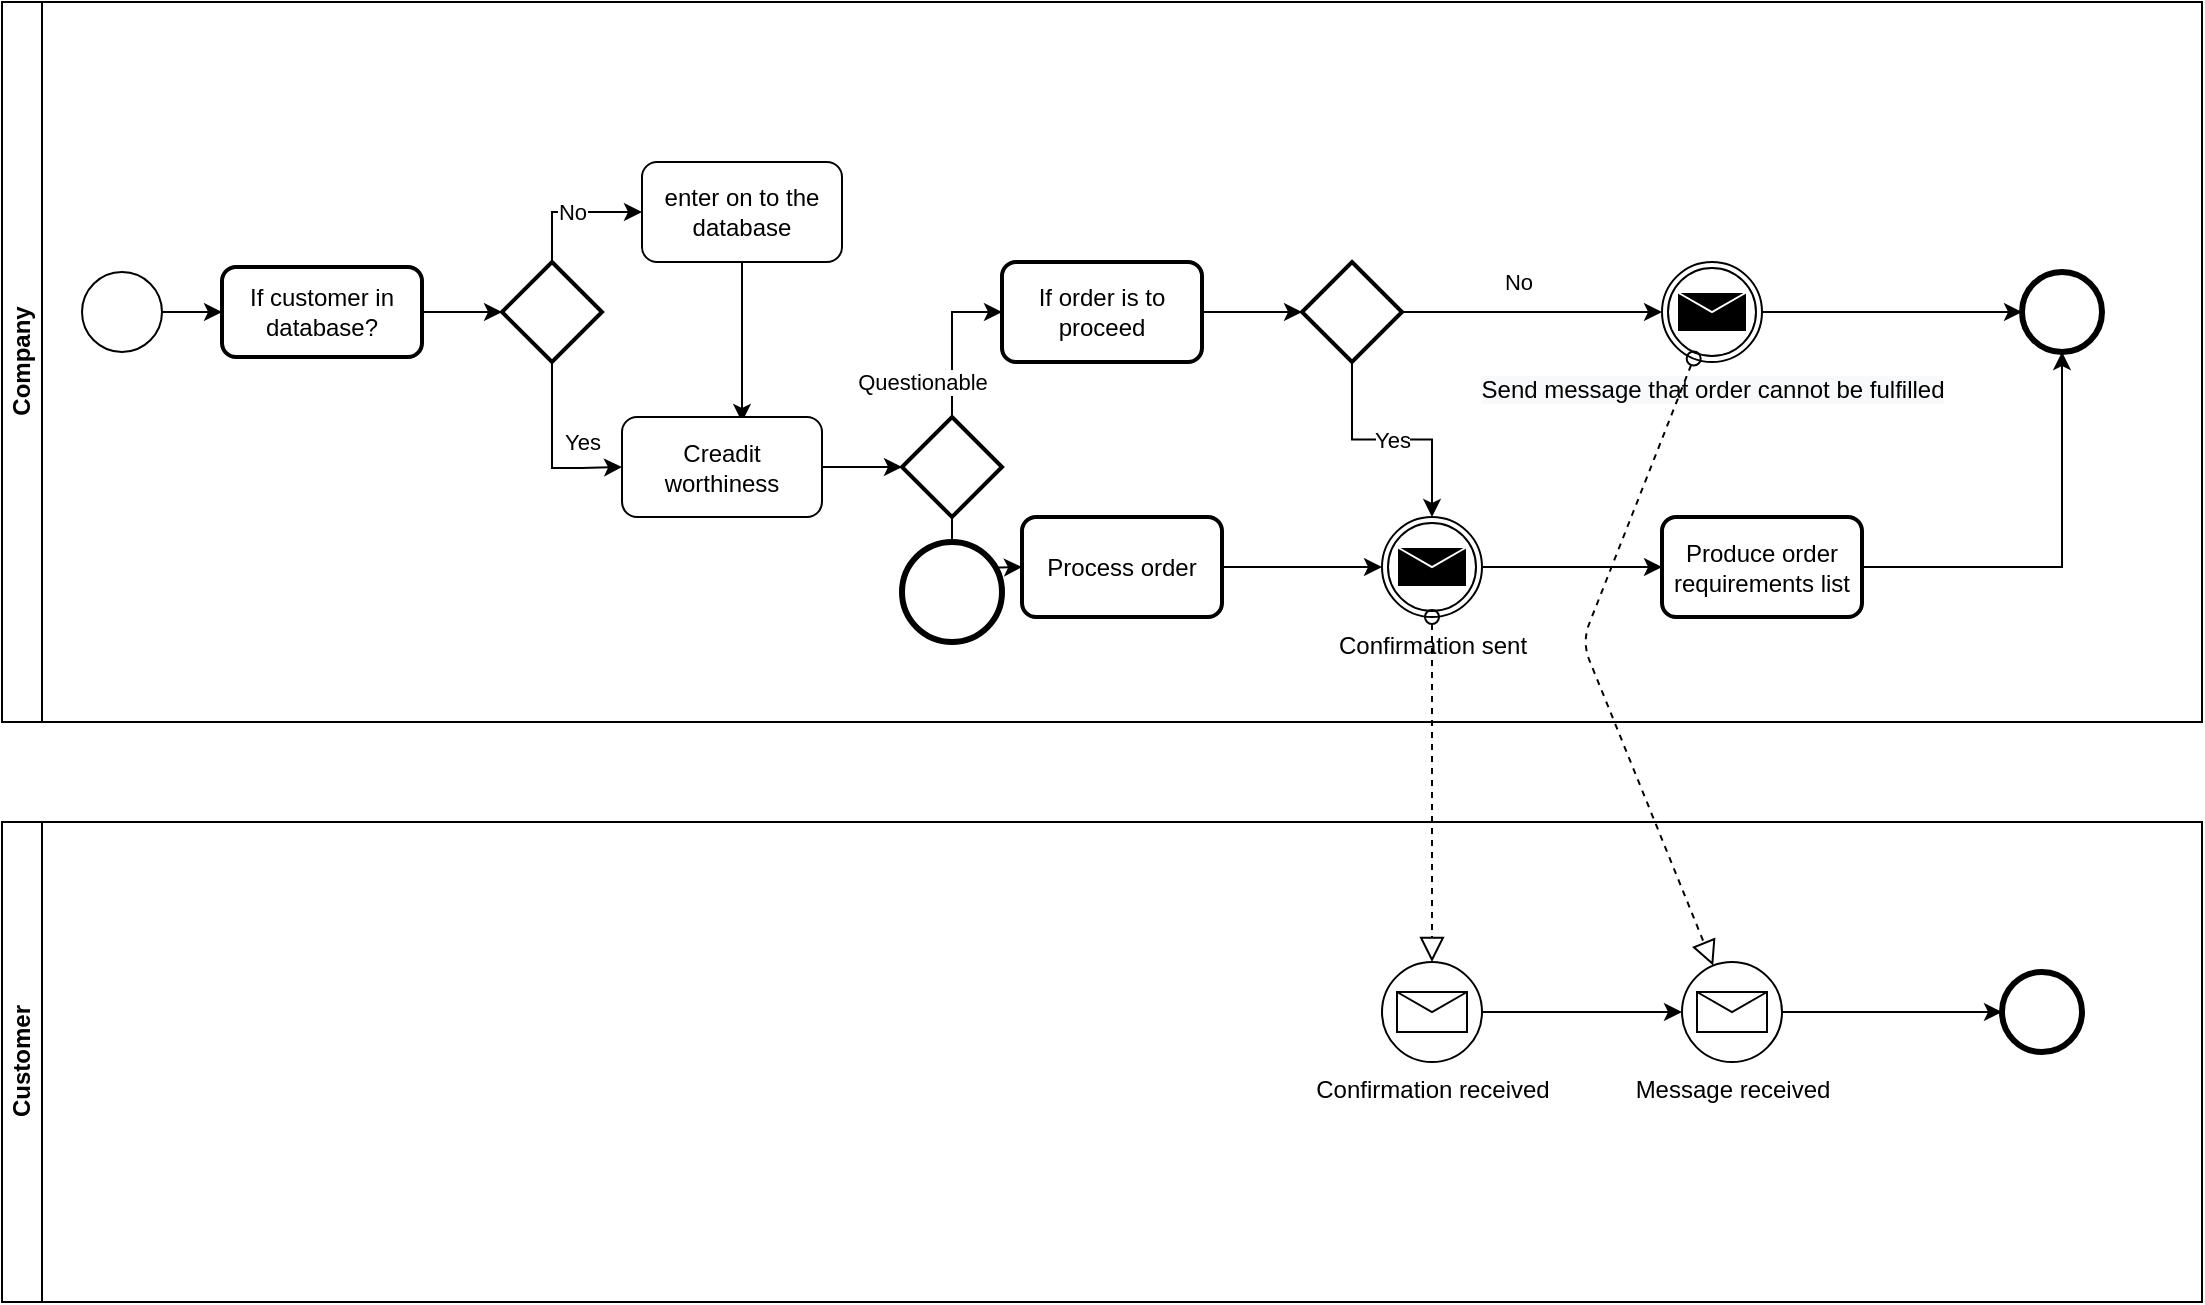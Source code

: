 <mxfile version="13.8.1" type="github">
  <diagram id="C5RBs43oDa-KdzZeNtuy" name="Page-1">
    <mxGraphModel dx="2249" dy="794" grid="1" gridSize="10" guides="1" tooltips="1" connect="1" arrows="1" fold="1" page="1" pageScale="1" pageWidth="827" pageHeight="1169" math="0" shadow="0">
      <root>
        <mxCell id="WIyWlLk6GJQsqaUBKTNV-0" />
        <mxCell id="WIyWlLk6GJQsqaUBKTNV-1" parent="WIyWlLk6GJQsqaUBKTNV-0" />
        <mxCell id="D8FNYwvXqDfQ5iBi4eCD-9" value="No" style="edgeStyle=orthogonalEdgeStyle;rounded=0;orthogonalLoop=1;jettySize=auto;html=1;entryX=0;entryY=0.5;entryDx=0;entryDy=0;" parent="WIyWlLk6GJQsqaUBKTNV-1" source="dr_eGFU53ikKN1Gfr4Bc-11" target="D8FNYwvXqDfQ5iBi4eCD-6" edge="1">
          <mxGeometry relative="1" as="geometry">
            <Array as="points">
              <mxPoint x="245" y="315" />
            </Array>
          </mxGeometry>
        </mxCell>
        <mxCell id="D8FNYwvXqDfQ5iBi4eCD-11" value="Yes" style="edgeStyle=orthogonalEdgeStyle;rounded=0;orthogonalLoop=1;jettySize=auto;html=1;entryX=0;entryY=0.5;entryDx=0;entryDy=0;" parent="WIyWlLk6GJQsqaUBKTNV-1" source="dr_eGFU53ikKN1Gfr4Bc-11" target="D8FNYwvXqDfQ5iBi4eCD-10" edge="1">
          <mxGeometry x="0.545" y="13" relative="1" as="geometry">
            <Array as="points">
              <mxPoint x="245" y="443" />
              <mxPoint x="260" y="443" />
            </Array>
            <mxPoint as="offset" />
          </mxGeometry>
        </mxCell>
        <mxCell id="dr_eGFU53ikKN1Gfr4Bc-11" value="" style="strokeWidth=2;html=1;shape=mxgraph.flowchart.decision;whiteSpace=wrap;" parent="WIyWlLk6GJQsqaUBKTNV-1" vertex="1">
          <mxGeometry x="220" y="340" width="50" height="50" as="geometry" />
        </mxCell>
        <mxCell id="ru7FEsAcvSoQa1bK1Z1L-4" style="edgeStyle=orthogonalEdgeStyle;rounded=0;orthogonalLoop=1;jettySize=auto;html=1;entryX=0;entryY=0.5;entryDx=0;entryDy=0;" edge="1" parent="WIyWlLk6GJQsqaUBKTNV-1" source="dr_eGFU53ikKN1Gfr4Bc-22" target="ru7FEsAcvSoQa1bK1Z1L-7">
          <mxGeometry relative="1" as="geometry">
            <mxPoint x="630" y="493" as="targetPoint" />
          </mxGeometry>
        </mxCell>
        <mxCell id="dr_eGFU53ikKN1Gfr4Bc-22" value="Process order" style="rounded=1;whiteSpace=wrap;html=1;absoluteArcSize=1;arcSize=14;strokeWidth=2;" parent="WIyWlLk6GJQsqaUBKTNV-1" vertex="1">
          <mxGeometry x="480" y="467.5" width="100" height="50" as="geometry" />
        </mxCell>
        <mxCell id="D8FNYwvXqDfQ5iBi4eCD-2" style="edgeStyle=orthogonalEdgeStyle;rounded=0;orthogonalLoop=1;jettySize=auto;html=1;entryX=0;entryY=0.5;entryDx=0;entryDy=0;entryPerimeter=0;" parent="WIyWlLk6GJQsqaUBKTNV-1" source="dr_eGFU53ikKN1Gfr4Bc-26" target="dr_eGFU53ikKN1Gfr4Bc-11" edge="1">
          <mxGeometry relative="1" as="geometry" />
        </mxCell>
        <mxCell id="dr_eGFU53ikKN1Gfr4Bc-26" value="If customer in database?" style="rounded=1;whiteSpace=wrap;html=1;absoluteArcSize=1;arcSize=14;strokeWidth=2;" parent="WIyWlLk6GJQsqaUBKTNV-1" vertex="1">
          <mxGeometry x="80" y="342.5" width="100" height="45" as="geometry" />
        </mxCell>
        <mxCell id="D8FNYwvXqDfQ5iBi4eCD-25" value="Questionable" style="edgeStyle=orthogonalEdgeStyle;rounded=0;orthogonalLoop=1;jettySize=auto;html=1;entryX=0;entryY=0.5;entryDx=0;entryDy=0;" parent="WIyWlLk6GJQsqaUBKTNV-1" source="dr_eGFU53ikKN1Gfr4Bc-32" target="dr_eGFU53ikKN1Gfr4Bc-38" edge="1">
          <mxGeometry x="-0.548" y="15" relative="1" as="geometry">
            <mxPoint as="offset" />
          </mxGeometry>
        </mxCell>
        <mxCell id="D8FNYwvXqDfQ5iBi4eCD-26" value="Positive" style="edgeStyle=orthogonalEdgeStyle;rounded=0;orthogonalLoop=1;jettySize=auto;html=1;entryX=0;entryY=0.5;entryDx=0;entryDy=0;" parent="WIyWlLk6GJQsqaUBKTNV-1" source="dr_eGFU53ikKN1Gfr4Bc-32" target="dr_eGFU53ikKN1Gfr4Bc-22" edge="1">
          <mxGeometry x="-0.157" y="-18" relative="1" as="geometry">
            <Array as="points">
              <mxPoint x="445" y="493" />
              <mxPoint x="460" y="493" />
            </Array>
            <mxPoint x="-5" y="-1" as="offset" />
          </mxGeometry>
        </mxCell>
        <mxCell id="dr_eGFU53ikKN1Gfr4Bc-32" value="" style="strokeWidth=2;html=1;shape=mxgraph.flowchart.decision;whiteSpace=wrap;" parent="WIyWlLk6GJQsqaUBKTNV-1" vertex="1">
          <mxGeometry x="420" y="417.5" width="50" height="50" as="geometry" />
        </mxCell>
        <mxCell id="D8FNYwvXqDfQ5iBi4eCD-28" style="edgeStyle=orthogonalEdgeStyle;rounded=0;orthogonalLoop=1;jettySize=auto;html=1;entryX=0;entryY=0.5;entryDx=0;entryDy=0;entryPerimeter=0;" parent="WIyWlLk6GJQsqaUBKTNV-1" source="dr_eGFU53ikKN1Gfr4Bc-38" target="dr_eGFU53ikKN1Gfr4Bc-44" edge="1">
          <mxGeometry relative="1" as="geometry" />
        </mxCell>
        <mxCell id="D8FNYwvXqDfQ5iBi4eCD-22" value="No" style="edgeStyle=orthogonalEdgeStyle;rounded=0;orthogonalLoop=1;jettySize=auto;html=1;entryX=0;entryY=0.5;entryDx=0;entryDy=0;" parent="WIyWlLk6GJQsqaUBKTNV-1" source="dr_eGFU53ikKN1Gfr4Bc-44" target="ru7FEsAcvSoQa1bK1Z1L-11" edge="1">
          <mxGeometry x="-0.111" y="15" relative="1" as="geometry">
            <mxPoint as="offset" />
            <mxPoint x="760" y="365" as="targetPoint" />
          </mxGeometry>
        </mxCell>
        <mxCell id="ru7FEsAcvSoQa1bK1Z1L-2" value="Yes" style="edgeStyle=orthogonalEdgeStyle;rounded=0;orthogonalLoop=1;jettySize=auto;html=1;entryX=0.5;entryY=0;entryDx=0;entryDy=0;" edge="1" parent="WIyWlLk6GJQsqaUBKTNV-1" source="dr_eGFU53ikKN1Gfr4Bc-44" target="ru7FEsAcvSoQa1bK1Z1L-7">
          <mxGeometry relative="1" as="geometry">
            <mxPoint x="685" y="467.5" as="targetPoint" />
          </mxGeometry>
        </mxCell>
        <mxCell id="dr_eGFU53ikKN1Gfr4Bc-44" value="" style="strokeWidth=2;html=1;shape=mxgraph.flowchart.decision;whiteSpace=wrap;" parent="WIyWlLk6GJQsqaUBKTNV-1" vertex="1">
          <mxGeometry x="620" y="340" width="50" height="50" as="geometry" />
        </mxCell>
        <mxCell id="D8FNYwvXqDfQ5iBi4eCD-21" style="edgeStyle=orthogonalEdgeStyle;rounded=0;orthogonalLoop=1;jettySize=auto;html=1;entryX=0;entryY=0.5;entryDx=0;entryDy=0;exitX=1;exitY=0.5;exitDx=0;exitDy=0;" parent="WIyWlLk6GJQsqaUBKTNV-1" source="ru7FEsAcvSoQa1bK1Z1L-11" target="D8FNYwvXqDfQ5iBi4eCD-19" edge="1">
          <mxGeometry relative="1" as="geometry">
            <mxPoint x="860" y="365" as="sourcePoint" />
          </mxGeometry>
        </mxCell>
        <mxCell id="D8FNYwvXqDfQ5iBi4eCD-20" style="edgeStyle=orthogonalEdgeStyle;rounded=0;orthogonalLoop=1;jettySize=auto;html=1;entryX=0.5;entryY=1;entryDx=0;entryDy=0;" parent="WIyWlLk6GJQsqaUBKTNV-1" source="dr_eGFU53ikKN1Gfr4Bc-54" target="D8FNYwvXqDfQ5iBi4eCD-19" edge="1">
          <mxGeometry relative="1" as="geometry" />
        </mxCell>
        <mxCell id="dr_eGFU53ikKN1Gfr4Bc-54" value="Produce order requirements&amp;nbsp;list" style="rounded=1;whiteSpace=wrap;html=1;absoluteArcSize=1;arcSize=14;strokeWidth=2;" parent="WIyWlLk6GJQsqaUBKTNV-1" vertex="1">
          <mxGeometry x="800" y="467.5" width="100" height="50" as="geometry" />
        </mxCell>
        <mxCell id="D8FNYwvXqDfQ5iBi4eCD-1" style="edgeStyle=orthogonalEdgeStyle;rounded=0;orthogonalLoop=1;jettySize=auto;html=1;entryX=0;entryY=0.5;entryDx=0;entryDy=0;" parent="WIyWlLk6GJQsqaUBKTNV-1" source="D8FNYwvXqDfQ5iBi4eCD-0" target="dr_eGFU53ikKN1Gfr4Bc-26" edge="1">
          <mxGeometry relative="1" as="geometry" />
        </mxCell>
        <mxCell id="D8FNYwvXqDfQ5iBi4eCD-0" value="" style="shape=mxgraph.bpmn.shape;html=1;verticalLabelPosition=bottom;labelBackgroundColor=#ffffff;verticalAlign=top;align=center;perimeter=ellipsePerimeter;outlineConnect=0;outline=standard;symbol=general;" parent="WIyWlLk6GJQsqaUBKTNV-1" vertex="1">
          <mxGeometry x="10" y="345" width="40" height="40" as="geometry" />
        </mxCell>
        <mxCell id="D8FNYwvXqDfQ5iBi4eCD-29" style="edgeStyle=orthogonalEdgeStyle;rounded=0;orthogonalLoop=1;jettySize=auto;html=1;entryX=0.6;entryY=0.05;entryDx=0;entryDy=0;entryPerimeter=0;" parent="WIyWlLk6GJQsqaUBKTNV-1" source="D8FNYwvXqDfQ5iBi4eCD-6" target="D8FNYwvXqDfQ5iBi4eCD-10" edge="1">
          <mxGeometry relative="1" as="geometry" />
        </mxCell>
        <mxCell id="D8FNYwvXqDfQ5iBi4eCD-6" value="enter on to the database" style="shape=ext;rounded=1;html=1;whiteSpace=wrap;" parent="WIyWlLk6GJQsqaUBKTNV-1" vertex="1">
          <mxGeometry x="290" y="290" width="100" height="50" as="geometry" />
        </mxCell>
        <mxCell id="D8FNYwvXqDfQ5iBi4eCD-24" style="edgeStyle=orthogonalEdgeStyle;rounded=0;orthogonalLoop=1;jettySize=auto;html=1;entryX=0;entryY=0.5;entryDx=0;entryDy=0;entryPerimeter=0;" parent="WIyWlLk6GJQsqaUBKTNV-1" source="D8FNYwvXqDfQ5iBi4eCD-10" target="dr_eGFU53ikKN1Gfr4Bc-32" edge="1">
          <mxGeometry relative="1" as="geometry" />
        </mxCell>
        <mxCell id="D8FNYwvXqDfQ5iBi4eCD-10" value="Creadit worthiness" style="shape=ext;rounded=1;html=1;whiteSpace=wrap;" parent="WIyWlLk6GJQsqaUBKTNV-1" vertex="1">
          <mxGeometry x="280" y="417.5" width="100" height="50" as="geometry" />
        </mxCell>
        <mxCell id="D8FNYwvXqDfQ5iBi4eCD-19" value="" style="shape=mxgraph.bpmn.shape;html=1;verticalLabelPosition=bottom;labelBackgroundColor=#ffffff;verticalAlign=top;align=center;perimeter=ellipsePerimeter;outlineConnect=0;outline=end;symbol=general;" parent="WIyWlLk6GJQsqaUBKTNV-1" vertex="1">
          <mxGeometry x="980" y="345" width="40" height="40" as="geometry" />
        </mxCell>
        <mxCell id="D8FNYwvXqDfQ5iBi4eCD-31" value="Company" style="swimlane;html=1;horizontal=0;startSize=20;" parent="WIyWlLk6GJQsqaUBKTNV-1" vertex="1">
          <mxGeometry x="-30" y="210" width="1100" height="360" as="geometry" />
        </mxCell>
        <mxCell id="dr_eGFU53ikKN1Gfr4Bc-38" value="If order is to proceed" style="rounded=1;whiteSpace=wrap;html=1;absoluteArcSize=1;arcSize=14;strokeWidth=2;" parent="D8FNYwvXqDfQ5iBi4eCD-31" vertex="1">
          <mxGeometry x="500" y="130" width="100" height="50" as="geometry" />
        </mxCell>
        <mxCell id="ru7FEsAcvSoQa1bK1Z1L-7" value="Confirmation sent" style="shape=mxgraph.bpmn.shape;html=1;verticalLabelPosition=bottom;labelBackgroundColor=#ffffff;verticalAlign=top;align=center;perimeter=ellipsePerimeter;outlineConnect=0;outline=throwing;symbol=message;" vertex="1" parent="D8FNYwvXqDfQ5iBi4eCD-31">
          <mxGeometry x="690" y="257.5" width="50" height="50" as="geometry" />
        </mxCell>
        <mxCell id="ru7FEsAcvSoQa1bK1Z1L-11" value="&lt;span style=&quot;background-color: rgb(248 , 249 , 250)&quot;&gt;Send message that order cannot be fulfilled&lt;/span&gt;" style="shape=mxgraph.bpmn.shape;html=1;verticalLabelPosition=bottom;labelBackgroundColor=#ffffff;verticalAlign=top;align=center;perimeter=ellipsePerimeter;outlineConnect=0;outline=throwing;symbol=message;" vertex="1" parent="D8FNYwvXqDfQ5iBi4eCD-31">
          <mxGeometry x="830" y="130" width="50" height="50" as="geometry" />
        </mxCell>
        <mxCell id="ru7FEsAcvSoQa1bK1Z1L-0" value="Customer" style="swimlane;html=1;horizontal=0;startSize=20;" vertex="1" parent="WIyWlLk6GJQsqaUBKTNV-1">
          <mxGeometry x="-30" y="620" width="1100" height="240" as="geometry" />
        </mxCell>
        <mxCell id="ru7FEsAcvSoQa1bK1Z1L-15" style="edgeStyle=orthogonalEdgeStyle;rounded=0;orthogonalLoop=1;jettySize=auto;html=1;entryX=0;entryY=0.5;entryDx=0;entryDy=0;" edge="1" parent="ru7FEsAcvSoQa1bK1Z1L-0" source="ru7FEsAcvSoQa1bK1Z1L-9" target="ru7FEsAcvSoQa1bK1Z1L-13">
          <mxGeometry relative="1" as="geometry" />
        </mxCell>
        <mxCell id="ru7FEsAcvSoQa1bK1Z1L-9" value="Confirmation received" style="shape=mxgraph.bpmn.shape;html=1;verticalLabelPosition=bottom;labelBackgroundColor=#ffffff;verticalAlign=top;align=center;perimeter=ellipsePerimeter;outlineConnect=0;outline=standard;symbol=message;" vertex="1" parent="ru7FEsAcvSoQa1bK1Z1L-0">
          <mxGeometry x="690" y="70" width="50" height="50" as="geometry" />
        </mxCell>
        <mxCell id="ru7FEsAcvSoQa1bK1Z1L-18" style="edgeStyle=orthogonalEdgeStyle;rounded=0;orthogonalLoop=1;jettySize=auto;html=1;entryX=0;entryY=0.5;entryDx=0;entryDy=0;" edge="1" parent="ru7FEsAcvSoQa1bK1Z1L-0" source="ru7FEsAcvSoQa1bK1Z1L-13" target="ru7FEsAcvSoQa1bK1Z1L-17">
          <mxGeometry relative="1" as="geometry" />
        </mxCell>
        <mxCell id="ru7FEsAcvSoQa1bK1Z1L-13" value="Message received" style="shape=mxgraph.bpmn.shape;html=1;verticalLabelPosition=bottom;labelBackgroundColor=#ffffff;verticalAlign=top;align=center;perimeter=ellipsePerimeter;outlineConnect=0;outline=standard;symbol=message;" vertex="1" parent="ru7FEsAcvSoQa1bK1Z1L-0">
          <mxGeometry x="840" y="70" width="50" height="50" as="geometry" />
        </mxCell>
        <mxCell id="ru7FEsAcvSoQa1bK1Z1L-17" value="" style="shape=mxgraph.bpmn.shape;html=1;verticalLabelPosition=bottom;labelBackgroundColor=#ffffff;verticalAlign=top;align=center;perimeter=ellipsePerimeter;outlineConnect=0;outline=end;symbol=general;" vertex="1" parent="ru7FEsAcvSoQa1bK1Z1L-0">
          <mxGeometry x="1000" y="75" width="40" height="40" as="geometry" />
        </mxCell>
        <mxCell id="ru7FEsAcvSoQa1bK1Z1L-5" style="edgeStyle=orthogonalEdgeStyle;rounded=0;orthogonalLoop=1;jettySize=auto;html=1;" edge="1" parent="WIyWlLk6GJQsqaUBKTNV-1" source="ru7FEsAcvSoQa1bK1Z1L-7">
          <mxGeometry relative="1" as="geometry">
            <mxPoint x="800" y="492.5" as="targetPoint" />
            <mxPoint x="710" y="492.5" as="sourcePoint" />
          </mxGeometry>
        </mxCell>
        <mxCell id="ru7FEsAcvSoQa1bK1Z1L-10" value="" style="startArrow=oval;startFill=0;startSize=7;endArrow=block;endFill=0;endSize=10;dashed=1;html=1;entryX=0.5;entryY=0;entryDx=0;entryDy=0;" edge="1" parent="WIyWlLk6GJQsqaUBKTNV-1" source="ru7FEsAcvSoQa1bK1Z1L-7" target="ru7FEsAcvSoQa1bK1Z1L-9">
          <mxGeometry width="100" relative="1" as="geometry">
            <mxPoint x="685" y="510" as="sourcePoint" />
            <mxPoint x="790" y="517.5" as="targetPoint" />
          </mxGeometry>
        </mxCell>
        <mxCell id="ru7FEsAcvSoQa1bK1Z1L-14" value="" style="startArrow=oval;startFill=0;startSize=7;endArrow=block;endFill=0;endSize=10;dashed=1;html=1;" edge="1" parent="WIyWlLk6GJQsqaUBKTNV-1" source="ru7FEsAcvSoQa1bK1Z1L-11" target="ru7FEsAcvSoQa1bK1Z1L-13">
          <mxGeometry width="100" relative="1" as="geometry">
            <mxPoint x="400" y="510" as="sourcePoint" />
            <mxPoint x="500" y="510" as="targetPoint" />
            <Array as="points">
              <mxPoint x="760" y="530" />
            </Array>
          </mxGeometry>
        </mxCell>
        <mxCell id="ru7FEsAcvSoQa1bK1Z1L-16" value="" style="shape=mxgraph.bpmn.shape;html=1;verticalLabelPosition=bottom;labelBackgroundColor=#ffffff;verticalAlign=top;align=center;perimeter=ellipsePerimeter;outlineConnect=0;outline=end;symbol=general;" vertex="1" parent="WIyWlLk6GJQsqaUBKTNV-1">
          <mxGeometry x="420" y="480" width="50" height="50" as="geometry" />
        </mxCell>
      </root>
    </mxGraphModel>
  </diagram>
</mxfile>

